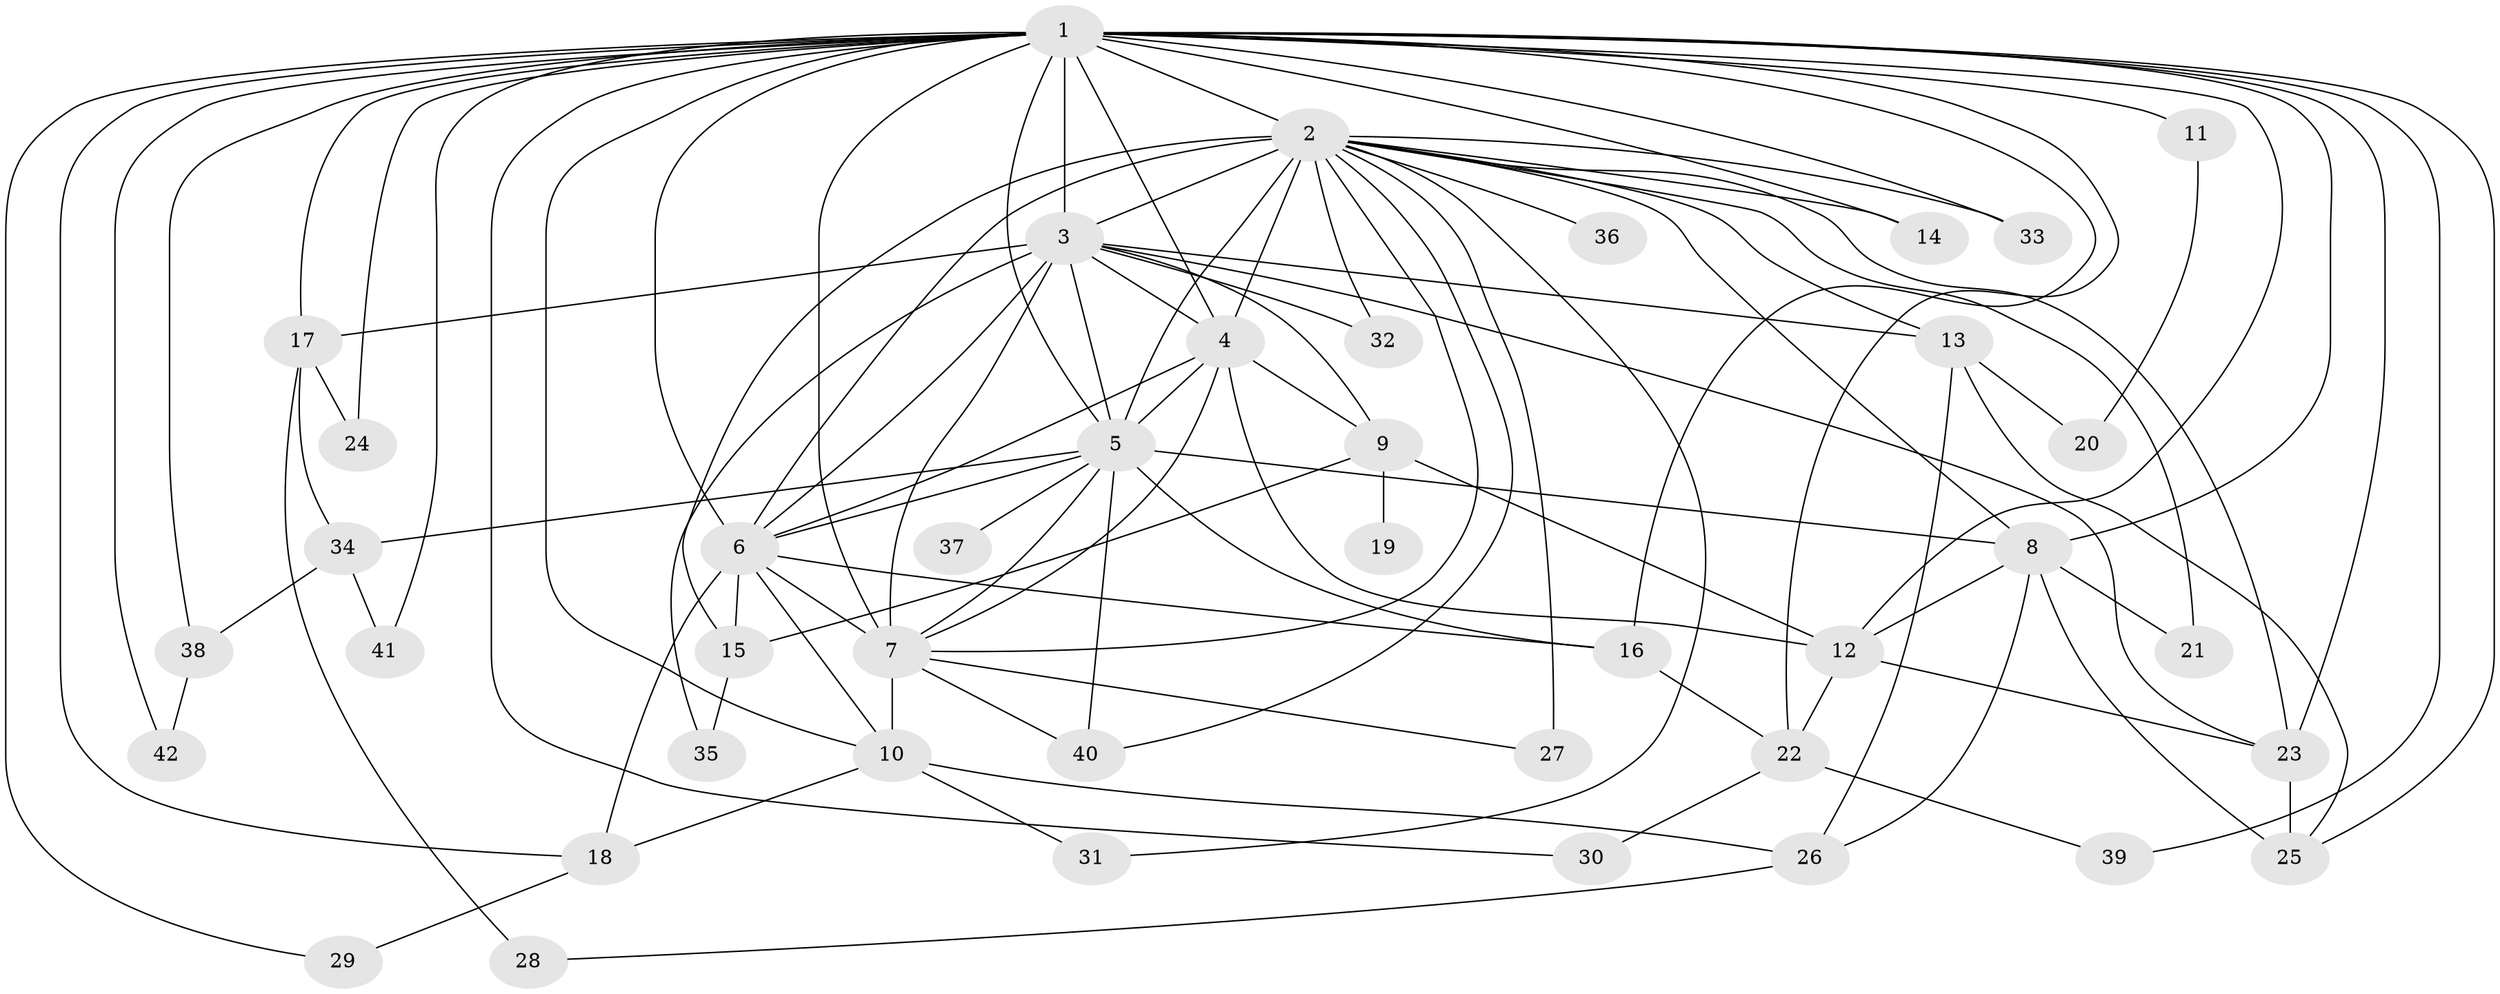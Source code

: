 // original degree distribution, {24: 0.024096385542168676, 17: 0.03614457831325301, 16: 0.04819277108433735, 23: 0.012048192771084338, 6: 0.03614457831325301, 2: 0.5421686746987951, 4: 0.08433734939759036, 5: 0.03614457831325301, 3: 0.18072289156626506}
// Generated by graph-tools (version 1.1) at 2025/49/03/04/25 22:49:44]
// undirected, 42 vertices, 101 edges
graph export_dot {
  node [color=gray90,style=filled];
  1;
  2;
  3;
  4;
  5;
  6;
  7;
  8;
  9;
  10;
  11;
  12;
  13;
  14;
  15;
  16;
  17;
  18;
  19;
  20;
  21;
  22;
  23;
  24;
  25;
  26;
  27;
  28;
  29;
  30;
  31;
  32;
  33;
  34;
  35;
  36;
  37;
  38;
  39;
  40;
  41;
  42;
  1 -- 2 [weight=4.0];
  1 -- 3 [weight=4.0];
  1 -- 4 [weight=2.0];
  1 -- 5 [weight=3.0];
  1 -- 6 [weight=2.0];
  1 -- 7 [weight=2.0];
  1 -- 8 [weight=2.0];
  1 -- 10 [weight=2.0];
  1 -- 11 [weight=1.0];
  1 -- 12 [weight=2.0];
  1 -- 14 [weight=1.0];
  1 -- 16 [weight=1.0];
  1 -- 17 [weight=3.0];
  1 -- 18 [weight=1.0];
  1 -- 22 [weight=1.0];
  1 -- 23 [weight=2.0];
  1 -- 24 [weight=1.0];
  1 -- 25 [weight=1.0];
  1 -- 29 [weight=1.0];
  1 -- 30 [weight=1.0];
  1 -- 33 [weight=1.0];
  1 -- 38 [weight=1.0];
  1 -- 39 [weight=1.0];
  1 -- 41 [weight=1.0];
  1 -- 42 [weight=1.0];
  2 -- 3 [weight=4.0];
  2 -- 4 [weight=2.0];
  2 -- 5 [weight=3.0];
  2 -- 6 [weight=2.0];
  2 -- 7 [weight=2.0];
  2 -- 8 [weight=5.0];
  2 -- 13 [weight=1.0];
  2 -- 14 [weight=1.0];
  2 -- 15 [weight=2.0];
  2 -- 21 [weight=1.0];
  2 -- 23 [weight=1.0];
  2 -- 27 [weight=2.0];
  2 -- 31 [weight=1.0];
  2 -- 32 [weight=1.0];
  2 -- 33 [weight=1.0];
  2 -- 36 [weight=1.0];
  2 -- 40 [weight=1.0];
  3 -- 4 [weight=2.0];
  3 -- 5 [weight=2.0];
  3 -- 6 [weight=3.0];
  3 -- 7 [weight=3.0];
  3 -- 9 [weight=5.0];
  3 -- 13 [weight=1.0];
  3 -- 17 [weight=1.0];
  3 -- 23 [weight=1.0];
  3 -- 32 [weight=2.0];
  3 -- 35 [weight=1.0];
  4 -- 5 [weight=1.0];
  4 -- 6 [weight=2.0];
  4 -- 7 [weight=1.0];
  4 -- 9 [weight=1.0];
  4 -- 12 [weight=6.0];
  5 -- 6 [weight=1.0];
  5 -- 7 [weight=1.0];
  5 -- 8 [weight=1.0];
  5 -- 16 [weight=1.0];
  5 -- 34 [weight=1.0];
  5 -- 37 [weight=1.0];
  5 -- 40 [weight=1.0];
  6 -- 7 [weight=1.0];
  6 -- 10 [weight=1.0];
  6 -- 15 [weight=1.0];
  6 -- 16 [weight=2.0];
  6 -- 18 [weight=1.0];
  7 -- 10 [weight=5.0];
  7 -- 27 [weight=1.0];
  7 -- 40 [weight=1.0];
  8 -- 12 [weight=1.0];
  8 -- 21 [weight=1.0];
  8 -- 25 [weight=1.0];
  8 -- 26 [weight=1.0];
  9 -- 12 [weight=1.0];
  9 -- 15 [weight=1.0];
  9 -- 19 [weight=2.0];
  10 -- 18 [weight=2.0];
  10 -- 26 [weight=1.0];
  10 -- 31 [weight=1.0];
  11 -- 20 [weight=1.0];
  12 -- 22 [weight=1.0];
  12 -- 23 [weight=1.0];
  13 -- 20 [weight=1.0];
  13 -- 25 [weight=1.0];
  13 -- 26 [weight=1.0];
  15 -- 35 [weight=1.0];
  16 -- 22 [weight=2.0];
  17 -- 24 [weight=1.0];
  17 -- 28 [weight=1.0];
  17 -- 34 [weight=1.0];
  18 -- 29 [weight=1.0];
  22 -- 30 [weight=1.0];
  22 -- 39 [weight=1.0];
  23 -- 25 [weight=2.0];
  26 -- 28 [weight=1.0];
  34 -- 38 [weight=1.0];
  34 -- 41 [weight=1.0];
  38 -- 42 [weight=1.0];
}
